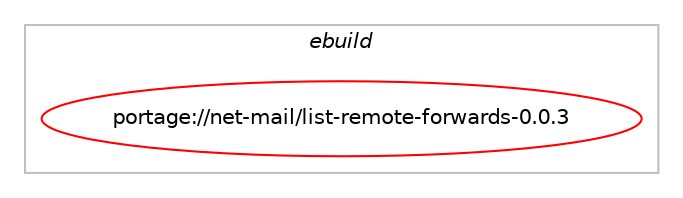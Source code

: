digraph prolog {

# *************
# Graph options
# *************

newrank=true;
concentrate=true;
compound=true;
graph [rankdir=LR,fontname=Helvetica,fontsize=10,ranksep=1.5];#, ranksep=2.5, nodesep=0.2];
edge  [arrowhead=vee];
node  [fontname=Helvetica,fontsize=10];

# **********
# The ebuild
# **********

subgraph cluster_leftcol {
color=gray;
label=<<i>ebuild</i>>;
id [label="portage://net-mail/list-remote-forwards-0.0.3", color=red, width=4, href="../net-mail/list-remote-forwards-0.0.3.svg"];
}

# ****************
# The dependencies
# ****************

subgraph cluster_midcol {
color=gray;
label=<<i>dependencies</i>>;
subgraph cluster_compile {
fillcolor="#eeeeee";
style=filled;
label=<<i>compile</i>>;
# *** BEGIN UNKNOWN DEPENDENCY TYPE (TODO) ***
# id -> equal(use_conditional_group(positive,test,portage://net-mail/list-remote-forwards-0.0.3,[package_dependency(portage://net-mail/list-remote-forwards-0.0.3,install,no,dev-haskell,doctest,greaterequal,[0.9,,,0.9],[],[]),package_dependency(portage://net-mail/list-remote-forwards-0.0.3,install,no,dev-haskell,filemanip,greaterequal,[0.3.6,,,0.3.6],[],[])]))
# *** END UNKNOWN DEPENDENCY TYPE (TODO) ***

# *** BEGIN UNKNOWN DEPENDENCY TYPE (TODO) ***
# id -> equal(package_dependency(portage://net-mail/list-remote-forwards-0.0.3,install,no,dev-haskell,cabal,greaterequal,[3.0.0,,,3.0.0],[],[]))
# *** END UNKNOWN DEPENDENCY TYPE (TODO) ***

# *** BEGIN UNKNOWN DEPENDENCY TYPE (TODO) ***
# id -> equal(package_dependency(portage://net-mail/list-remote-forwards-0.0.3,install,no,dev-haskell,cmdargs,greaterequal,[0.10,,,0.10],[],[]))
# *** END UNKNOWN DEPENDENCY TYPE (TODO) ***

# *** BEGIN UNKNOWN DEPENDENCY TYPE (TODO) ***
# id -> equal(package_dependency(portage://net-mail/list-remote-forwards-0.0.3,install,no,dev-haskell,configurator,greaterequal,[0.2,,,0.2],[],[]))
# *** END UNKNOWN DEPENDENCY TYPE (TODO) ***

# *** BEGIN UNKNOWN DEPENDENCY TYPE (TODO) ***
# id -> equal(package_dependency(portage://net-mail/list-remote-forwards-0.0.3,install,no,dev-haskell,dns,greaterequal,[1.4,,,1.4],[],[]))
# *** END UNKNOWN DEPENDENCY TYPE (TODO) ***

# *** BEGIN UNKNOWN DEPENDENCY TYPE (TODO) ***
# id -> equal(package_dependency(portage://net-mail/list-remote-forwards-0.0.3,install,no,dev-haskell,hdbc,greaterequal,[2.4,,,2.4],[],[]))
# *** END UNKNOWN DEPENDENCY TYPE (TODO) ***

# *** BEGIN UNKNOWN DEPENDENCY TYPE (TODO) ***
# id -> equal(package_dependency(portage://net-mail/list-remote-forwards-0.0.3,install,no,dev-haskell,hdbc-postgresql,greaterequal,[2.3,,,2.3],[],[]))
# *** END UNKNOWN DEPENDENCY TYPE (TODO) ***

# *** BEGIN UNKNOWN DEPENDENCY TYPE (TODO) ***
# id -> equal(package_dependency(portage://net-mail/list-remote-forwards-0.0.3,install,no,dev-haskell,hdbc-sqlite3,greaterequal,[2.3,,,2.3],[],[]))
# *** END UNKNOWN DEPENDENCY TYPE (TODO) ***

# *** BEGIN UNKNOWN DEPENDENCY TYPE (TODO) ***
# id -> equal(package_dependency(portage://net-mail/list-remote-forwards-0.0.3,install,no,dev-haskell,missingh,greaterequal,[1.2,,,1.2],[],[]))
# *** END UNKNOWN DEPENDENCY TYPE (TODO) ***

# *** BEGIN UNKNOWN DEPENDENCY TYPE (TODO) ***
# id -> equal(package_dependency(portage://net-mail/list-remote-forwards-0.0.3,install,no,dev-haskell,tasty,greaterequal,[0.8,,,0.8],[],[]))
# *** END UNKNOWN DEPENDENCY TYPE (TODO) ***

# *** BEGIN UNKNOWN DEPENDENCY TYPE (TODO) ***
# id -> equal(package_dependency(portage://net-mail/list-remote-forwards-0.0.3,install,no,dev-haskell,tasty-hunit,greaterequal,[0.8,,,0.8],[],[]))
# *** END UNKNOWN DEPENDENCY TYPE (TODO) ***

# *** BEGIN UNKNOWN DEPENDENCY TYPE (TODO) ***
# id -> equal(package_dependency(portage://net-mail/list-remote-forwards-0.0.3,install,no,dev-haskell,tasty-quickcheck,greaterequal,[0.8,,,0.8],[],[]))
# *** END UNKNOWN DEPENDENCY TYPE (TODO) ***

# *** BEGIN UNKNOWN DEPENDENCY TYPE (TODO) ***
# id -> equal(package_dependency(portage://net-mail/list-remote-forwards-0.0.3,install,no,dev-lang,ghc,greaterequal,[9.0.0,,,9.0.0],[],[]))
# *** END UNKNOWN DEPENDENCY TYPE (TODO) ***

}
subgraph cluster_compileandrun {
fillcolor="#eeeeee";
style=filled;
label=<<i>compile and run</i>>;
}
subgraph cluster_run {
fillcolor="#eeeeee";
style=filled;
label=<<i>run</i>>;
}
}

# **************
# The candidates
# **************

subgraph cluster_choices {
rank=same;
color=gray;
label=<<i>candidates</i>>;

}

}
